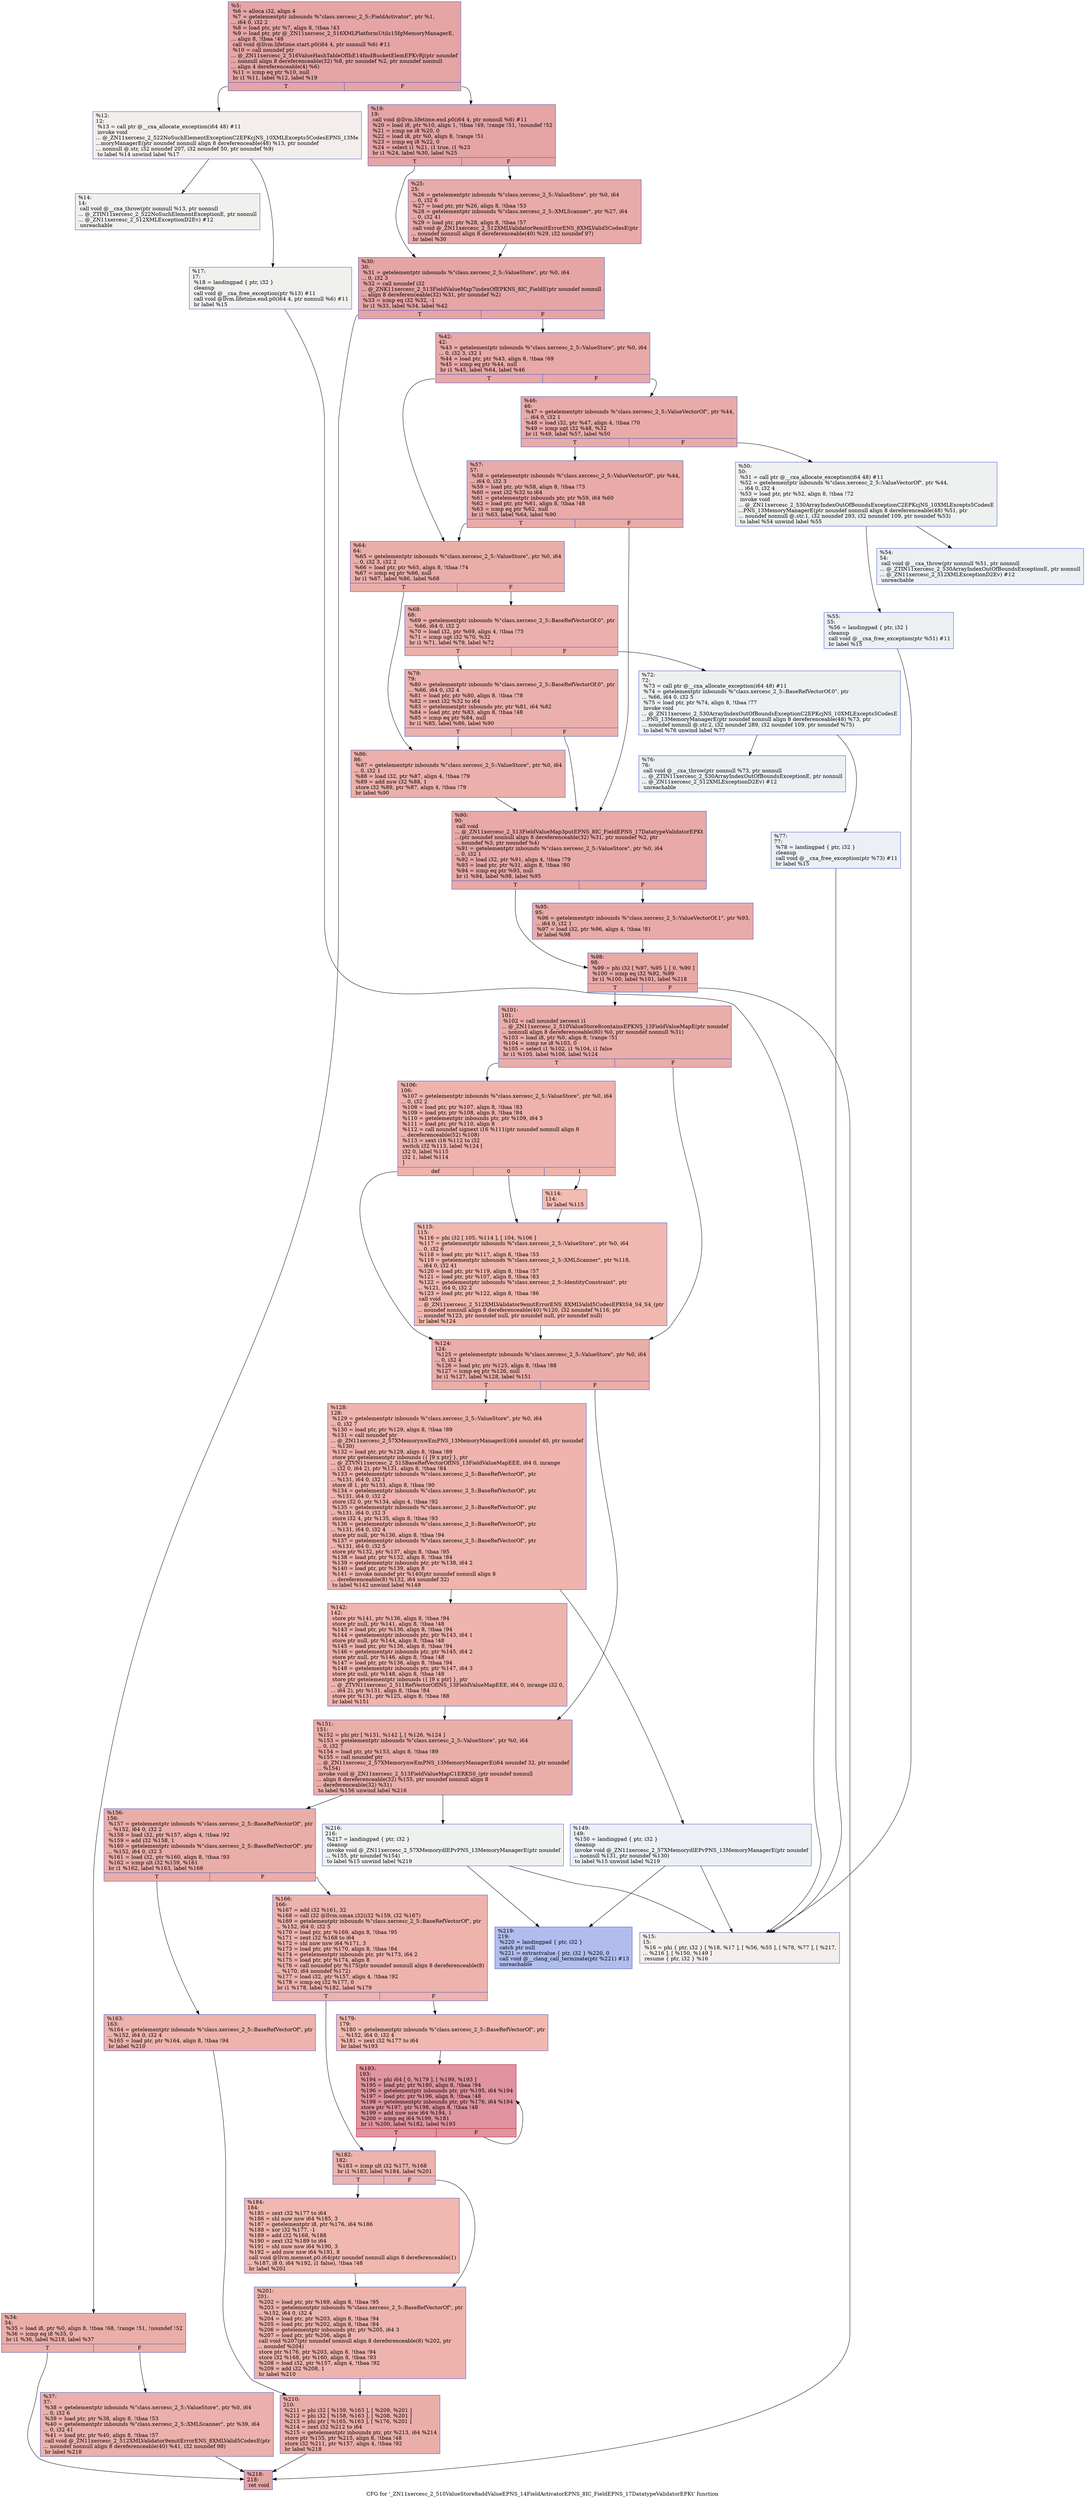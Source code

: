 digraph "CFG for '_ZN11xercesc_2_510ValueStore8addValueEPNS_14FieldActivatorEPNS_8IC_FieldEPNS_17DatatypeValidatorEPKt' function" {
	label="CFG for '_ZN11xercesc_2_510ValueStore8addValueEPNS_14FieldActivatorEPNS_8IC_FieldEPNS_17DatatypeValidatorEPKt' function";

	Node0x560876da6160 [shape=record,color="#3d50c3ff", style=filled, fillcolor="#c5333470",label="{%5:\l  %6 = alloca i32, align 4\l  %7 = getelementptr inbounds %\"class.xercesc_2_5::FieldActivator\", ptr %1,\l... i64 0, i32 2\l  %8 = load ptr, ptr %7, align 8, !tbaa !43\l  %9 = load ptr, ptr @_ZN11xercesc_2_516XMLPlatformUtils15fgMemoryManagerE,\l... align 8, !tbaa !48\l  call void @llvm.lifetime.start.p0(i64 4, ptr nonnull %6) #11\l  %10 = call noundef ptr\l... @_ZN11xercesc_2_516ValueHashTableOfIbE14findBucketElemEPKvRj(ptr noundef\l... nonnull align 8 dereferenceable(32) %8, ptr noundef %2, ptr noundef nonnull\l... align 4 dereferenceable(4) %6)\l  %11 = icmp eq ptr %10, null\l  br i1 %11, label %12, label %19\l|{<s0>T|<s1>F}}"];
	Node0x560876da6160:s0 -> Node0x560876da67b0;
	Node0x560876da6160:s1 -> Node0x560876da6ad0;
	Node0x560876da67b0 [shape=record,color="#3d50c3ff", style=filled, fillcolor="#e3d9d370",label="{%12:\l12:                                               \l  %13 = call ptr @__cxa_allocate_exception(i64 48) #11\l  invoke void\l... @_ZN11xercesc_2_522NoSuchElementExceptionC2EPKcjNS_10XMLExcepts5CodesEPNS_13Me\l...moryManagerE(ptr noundef nonnull align 8 dereferenceable(48) %13, ptr noundef\l... nonnull @.str, i32 noundef 207, i32 noundef 50, ptr noundef %9)\l          to label %14 unwind label %17\l}"];
	Node0x560876da67b0 -> Node0x560876da6f90;
	Node0x560876da67b0 -> Node0x560876da6fe0;
	Node0x560876da6f90 [shape=record,color="#3d50c3ff", style=filled, fillcolor="#dedcdb70",label="{%14:\l14:                                               \l  call void @__cxa_throw(ptr nonnull %13, ptr nonnull\l... @_ZTIN11xercesc_2_522NoSuchElementExceptionE, ptr nonnull\l... @_ZN11xercesc_2_512XMLExceptionD2Ev) #12\l  unreachable\l}"];
	Node0x560876da75d0 [shape=record,color="#3d50c3ff", style=filled, fillcolor="#e5d8d170",label="{%15:\l15:                                               \l  %16 = phi \{ ptr, i32 \} [ %18, %17 ], [ %56, %55 ], [ %78, %77 ], [ %217,\l... %216 ], [ %150, %149 ]\l  resume \{ ptr, i32 \} %16\l}"];
	Node0x560876da6fe0 [shape=record,color="#3d50c3ff", style=filled, fillcolor="#dedcdb70",label="{%17:\l17:                                               \l  %18 = landingpad \{ ptr, i32 \}\l          cleanup\l  call void @__cxa_free_exception(ptr %13) #11\l  call void @llvm.lifetime.end.p0(i64 4, ptr nonnull %6) #11\l  br label %15\l}"];
	Node0x560876da6fe0 -> Node0x560876da75d0;
	Node0x560876da6ad0 [shape=record,color="#3d50c3ff", style=filled, fillcolor="#c5333470",label="{%19:\l19:                                               \l  call void @llvm.lifetime.end.p0(i64 4, ptr nonnull %6) #11\l  %20 = load i8, ptr %10, align 1, !tbaa !49, !range !51, !noundef !52\l  %21 = icmp ne i8 %20, 0\l  %22 = load i8, ptr %0, align 8, !range !51\l  %23 = icmp eq i8 %22, 0\l  %24 = select i1 %21, i1 true, i1 %23\l  br i1 %24, label %30, label %25\l|{<s0>T|<s1>F}}"];
	Node0x560876da6ad0:s0 -> Node0x560876da9050;
	Node0x560876da6ad0:s1 -> Node0x560876da90e0;
	Node0x560876da90e0 [shape=record,color="#3d50c3ff", style=filled, fillcolor="#cc403a70",label="{%25:\l25:                                               \l  %26 = getelementptr inbounds %\"class.xercesc_2_5::ValueStore\", ptr %0, i64\l... 0, i32 6\l  %27 = load ptr, ptr %26, align 8, !tbaa !53\l  %28 = getelementptr inbounds %\"class.xercesc_2_5::XMLScanner\", ptr %27, i64\l... 0, i32 41\l  %29 = load ptr, ptr %28, align 8, !tbaa !57\l  call void @_ZN11xercesc_2_512XMLValidator9emitErrorENS_8XMLValid5CodesE(ptr\l... noundef nonnull align 8 dereferenceable(40) %29, i32 noundef 97)\l  br label %30\l}"];
	Node0x560876da90e0 -> Node0x560876da9050;
	Node0x560876da9050 [shape=record,color="#3d50c3ff", style=filled, fillcolor="#c5333470",label="{%30:\l30:                                               \l  %31 = getelementptr inbounds %\"class.xercesc_2_5::ValueStore\", ptr %0, i64\l... 0, i32 3\l  %32 = call noundef i32\l... @_ZNK11xercesc_2_513FieldValueMap7indexOfEPKNS_8IC_FieldE(ptr noundef nonnull\l... align 8 dereferenceable(32) %31, ptr noundef %2)\l  %33 = icmp eq i32 %32, -1\l  br i1 %33, label %34, label %42\l|{<s0>T|<s1>F}}"];
	Node0x560876da9050:s0 -> Node0x560876da9b90;
	Node0x560876da9050:s1 -> Node0x560876daa490;
	Node0x560876da9b90 [shape=record,color="#3d50c3ff", style=filled, fillcolor="#d0473d70",label="{%34:\l34:                                               \l  %35 = load i8, ptr %0, align 8, !tbaa !68, !range !51, !noundef !52\l  %36 = icmp eq i8 %35, 0\l  br i1 %36, label %218, label %37\l|{<s0>T|<s1>F}}"];
	Node0x560876da9b90:s0 -> Node0x560876daa6d0;
	Node0x560876da9b90:s1 -> Node0x560876daa760;
	Node0x560876daa760 [shape=record,color="#3d50c3ff", style=filled, fillcolor="#d24b4070",label="{%37:\l37:                                               \l  %38 = getelementptr inbounds %\"class.xercesc_2_5::ValueStore\", ptr %0, i64\l... 0, i32 6\l  %39 = load ptr, ptr %38, align 8, !tbaa !53\l  %40 = getelementptr inbounds %\"class.xercesc_2_5::XMLScanner\", ptr %39, i64\l... 0, i32 41\l  %41 = load ptr, ptr %40, align 8, !tbaa !57\l  call void @_ZN11xercesc_2_512XMLValidator9emitErrorENS_8XMLValid5CodesE(ptr\l... noundef nonnull align 8 dereferenceable(40) %41, i32 noundef 98)\l  br label %218\l}"];
	Node0x560876daa760 -> Node0x560876daa6d0;
	Node0x560876daa490 [shape=record,color="#3d50c3ff", style=filled, fillcolor="#ca3b3770",label="{%42:\l42:                                               \l  %43 = getelementptr inbounds %\"class.xercesc_2_5::ValueStore\", ptr %0, i64\l... 0, i32 3, i32 1\l  %44 = load ptr, ptr %43, align 8, !tbaa !69\l  %45 = icmp eq ptr %44, null\l  br i1 %45, label %64, label %46\l|{<s0>T|<s1>F}}"];
	Node0x560876daa490:s0 -> Node0x560876dab110;
	Node0x560876daa490:s1 -> Node0x560876dab510;
	Node0x560876dab510 [shape=record,color="#3d50c3ff", style=filled, fillcolor="#cc403a70",label="{%46:\l46:                                               \l  %47 = getelementptr inbounds %\"class.xercesc_2_5::ValueVectorOf\", ptr %44,\l... i64 0, i32 1\l  %48 = load i32, ptr %47, align 4, !tbaa !70\l  %49 = icmp ugt i32 %48, %32\l  br i1 %49, label %57, label %50\l|{<s0>T|<s1>F}}"];
	Node0x560876dab510:s0 -> Node0x560876dab910;
	Node0x560876dab510:s1 -> Node0x560876dab9a0;
	Node0x560876dab9a0 [shape=record,color="#3d50c3ff", style=filled, fillcolor="#dbdcde70",label="{%50:\l50:                                               \l  %51 = call ptr @__cxa_allocate_exception(i64 48) #11\l  %52 = getelementptr inbounds %\"class.xercesc_2_5::ValueVectorOf\", ptr %44,\l... i64 0, i32 4\l  %53 = load ptr, ptr %52, align 8, !tbaa !72\l  invoke void\l... @_ZN11xercesc_2_530ArrayIndexOutOfBoundsExceptionC2EPKcjNS_10XMLExcepts5CodesE\l...PNS_13MemoryManagerE(ptr noundef nonnull align 8 dereferenceable(48) %51, ptr\l... noundef nonnull @.str.1, i32 noundef 293, i32 noundef 109, ptr noundef %53)\l          to label %54 unwind label %55\l}"];
	Node0x560876dab9a0 -> Node0x560876dabed0;
	Node0x560876dab9a0 -> Node0x560876da7620;
	Node0x560876dabed0 [shape=record,color="#3d50c3ff", style=filled, fillcolor="#d6dce470",label="{%54:\l54:                                               \l  call void @__cxa_throw(ptr nonnull %51, ptr nonnull\l... @_ZTIN11xercesc_2_530ArrayIndexOutOfBoundsExceptionE, ptr nonnull\l... @_ZN11xercesc_2_512XMLExceptionD2Ev) #12\l  unreachable\l}"];
	Node0x560876da7620 [shape=record,color="#3d50c3ff", style=filled, fillcolor="#d6dce470",label="{%55:\l55:                                               \l  %56 = landingpad \{ ptr, i32 \}\l          cleanup\l  call void @__cxa_free_exception(ptr %51) #11\l  br label %15\l}"];
	Node0x560876da7620 -> Node0x560876da75d0;
	Node0x560876dab910 [shape=record,color="#3d50c3ff", style=filled, fillcolor="#cc403a70",label="{%57:\l57:                                               \l  %58 = getelementptr inbounds %\"class.xercesc_2_5::ValueVectorOf\", ptr %44,\l... i64 0, i32 3\l  %59 = load ptr, ptr %58, align 8, !tbaa !73\l  %60 = zext i32 %32 to i64\l  %61 = getelementptr inbounds ptr, ptr %59, i64 %60\l  %62 = load ptr, ptr %61, align 8, !tbaa !48\l  %63 = icmp eq ptr %62, null\l  br i1 %63, label %64, label %90\l|{<s0>T|<s1>F}}"];
	Node0x560876dab910:s0 -> Node0x560876dab110;
	Node0x560876dab910:s1 -> Node0x560876dacff0;
	Node0x560876dab110 [shape=record,color="#3d50c3ff", style=filled, fillcolor="#d0473d70",label="{%64:\l64:                                               \l  %65 = getelementptr inbounds %\"class.xercesc_2_5::ValueStore\", ptr %0, i64\l... 0, i32 3, i32 2\l  %66 = load ptr, ptr %65, align 8, !tbaa !74\l  %67 = icmp eq ptr %66, null\l  br i1 %67, label %86, label %68\l|{<s0>T|<s1>F}}"];
	Node0x560876dab110:s0 -> Node0x560876dad390;
	Node0x560876dab110:s1 -> Node0x560876dad420;
	Node0x560876dad420 [shape=record,color="#3d50c3ff", style=filled, fillcolor="#d24b4070",label="{%68:\l68:                                               \l  %69 = getelementptr inbounds %\"class.xercesc_2_5::BaseRefVectorOf.0\", ptr\l... %66, i64 0, i32 2\l  %70 = load i32, ptr %69, align 4, !tbaa !75\l  %71 = icmp ugt i32 %70, %32\l  br i1 %71, label %79, label %72\l|{<s0>T|<s1>F}}"];
	Node0x560876dad420:s0 -> Node0x560876dad820;
	Node0x560876dad420:s1 -> Node0x560876dad8b0;
	Node0x560876dad8b0 [shape=record,color="#3d50c3ff", style=filled, fillcolor="#d9dce170",label="{%72:\l72:                                               \l  %73 = call ptr @__cxa_allocate_exception(i64 48) #11\l  %74 = getelementptr inbounds %\"class.xercesc_2_5::BaseRefVectorOf.0\", ptr\l... %66, i64 0, i32 5\l  %75 = load ptr, ptr %74, align 8, !tbaa !77\l  invoke void\l... @_ZN11xercesc_2_530ArrayIndexOutOfBoundsExceptionC2EPKcjNS_10XMLExcepts5CodesE\l...PNS_13MemoryManagerE(ptr noundef nonnull align 8 dereferenceable(48) %73, ptr\l... noundef nonnull @.str.2, i32 noundef 289, i32 noundef 109, ptr noundef %75)\l          to label %76 unwind label %77\l}"];
	Node0x560876dad8b0 -> Node0x560876dadda0;
	Node0x560876dad8b0 -> Node0x560876da7720;
	Node0x560876dadda0 [shape=record,color="#3d50c3ff", style=filled, fillcolor="#d4dbe670",label="{%76:\l76:                                               \l  call void @__cxa_throw(ptr nonnull %73, ptr nonnull\l... @_ZTIN11xercesc_2_530ArrayIndexOutOfBoundsExceptionE, ptr nonnull\l... @_ZN11xercesc_2_512XMLExceptionD2Ev) #12\l  unreachable\l}"];
	Node0x560876da7720 [shape=record,color="#3d50c3ff", style=filled, fillcolor="#d4dbe670",label="{%77:\l77:                                               \l  %78 = landingpad \{ ptr, i32 \}\l          cleanup\l  call void @__cxa_free_exception(ptr %73) #11\l  br label %15\l}"];
	Node0x560876da7720 -> Node0x560876da75d0;
	Node0x560876dad820 [shape=record,color="#3d50c3ff", style=filled, fillcolor="#d24b4070",label="{%79:\l79:                                               \l  %80 = getelementptr inbounds %\"class.xercesc_2_5::BaseRefVectorOf.0\", ptr\l... %66, i64 0, i32 4\l  %81 = load ptr, ptr %80, align 8, !tbaa !78\l  %82 = zext i32 %32 to i64\l  %83 = getelementptr inbounds ptr, ptr %81, i64 %82\l  %84 = load ptr, ptr %83, align 8, !tbaa !48\l  %85 = icmp eq ptr %84, null\l  br i1 %85, label %86, label %90\l|{<s0>T|<s1>F}}"];
	Node0x560876dad820:s0 -> Node0x560876dad390;
	Node0x560876dad820:s1 -> Node0x560876dacff0;
	Node0x560876dad390 [shape=record,color="#3d50c3ff", style=filled, fillcolor="#d24b4070",label="{%86:\l86:                                               \l  %87 = getelementptr inbounds %\"class.xercesc_2_5::ValueStore\", ptr %0, i64\l... 0, i32 1\l  %88 = load i32, ptr %87, align 4, !tbaa !79\l  %89 = add nsw i32 %88, 1\l  store i32 %89, ptr %87, align 4, !tbaa !79\l  br label %90\l}"];
	Node0x560876dad390 -> Node0x560876dacff0;
	Node0x560876dacff0 [shape=record,color="#3d50c3ff", style=filled, fillcolor="#ca3b3770",label="{%90:\l90:                                               \l  call void\l... @_ZN11xercesc_2_513FieldValueMap3putEPNS_8IC_FieldEPNS_17DatatypeValidatorEPKt\l...(ptr noundef nonnull align 8 dereferenceable(32) %31, ptr noundef %2, ptr\l... noundef %3, ptr noundef %4)\l  %91 = getelementptr inbounds %\"class.xercesc_2_5::ValueStore\", ptr %0, i64\l... 0, i32 1\l  %92 = load i32, ptr %91, align 4, !tbaa !79\l  %93 = load ptr, ptr %31, align 8, !tbaa !80\l  %94 = icmp eq ptr %93, null\l  br i1 %94, label %98, label %95\l|{<s0>T|<s1>F}}"];
	Node0x560876dacff0:s0 -> Node0x560876daf670;
	Node0x560876dacff0:s1 -> Node0x560876daf6c0;
	Node0x560876daf6c0 [shape=record,color="#3d50c3ff", style=filled, fillcolor="#cc403a70",label="{%95:\l95:                                               \l  %96 = getelementptr inbounds %\"class.xercesc_2_5::ValueVectorOf.1\", ptr %93,\l... i64 0, i32 1\l  %97 = load i32, ptr %96, align 4, !tbaa !81\l  br label %98\l}"];
	Node0x560876daf6c0 -> Node0x560876daf670;
	Node0x560876daf670 [shape=record,color="#3d50c3ff", style=filled, fillcolor="#ca3b3770",label="{%98:\l98:                                               \l  %99 = phi i32 [ %97, %95 ], [ 0, %90 ]\l  %100 = icmp eq i32 %92, %99\l  br i1 %100, label %101, label %218\l|{<s0>T|<s1>F}}"];
	Node0x560876daf670:s0 -> Node0x560876dafb80;
	Node0x560876daf670:s1 -> Node0x560876daa6d0;
	Node0x560876dafb80 [shape=record,color="#3d50c3ff", style=filled, fillcolor="#d0473d70",label="{%101:\l101:                                              \l  %102 = call noundef zeroext i1\l... @_ZN11xercesc_2_510ValueStore8containsEPKNS_13FieldValueMapE(ptr noundef\l... nonnull align 8 dereferenceable(80) %0, ptr noundef nonnull %31)\l  %103 = load i8, ptr %0, align 8, !range !51\l  %104 = icmp ne i8 %103, 0\l  %105 = select i1 %102, i1 %104, i1 false\l  br i1 %105, label %106, label %124\l|{<s0>T|<s1>F}}"];
	Node0x560876dafb80:s0 -> Node0x560876dafc80;
	Node0x560876dafb80:s1 -> Node0x560876db0110;
	Node0x560876dafc80 [shape=record,color="#3d50c3ff", style=filled, fillcolor="#d6524470",label="{%106:\l106:                                              \l  %107 = getelementptr inbounds %\"class.xercesc_2_5::ValueStore\", ptr %0, i64\l... 0, i32 2\l  %108 = load ptr, ptr %107, align 8, !tbaa !83\l  %109 = load ptr, ptr %108, align 8, !tbaa !84\l  %110 = getelementptr inbounds ptr, ptr %109, i64 5\l  %111 = load ptr, ptr %110, align 8\l  %112 = call noundef signext i16 %111(ptr noundef nonnull align 8\l... dereferenceable(52) %108)\l  %113 = sext i16 %112 to i32\l  switch i32 %113, label %124 [\l    i32 0, label %115\l    i32 1, label %114\l  ]\l|{<s0>def|<s1>0|<s2>1}}"];
	Node0x560876dafc80:s0 -> Node0x560876db0110;
	Node0x560876dafc80:s1 -> Node0x560876db1330;
	Node0x560876dafc80:s2 -> Node0x560876db1380;
	Node0x560876db1380 [shape=record,color="#3d50c3ff", style=filled, fillcolor="#e1675170",label="{%114:\l114:                                              \l  br label %115\l}"];
	Node0x560876db1380 -> Node0x560876db1330;
	Node0x560876db1330 [shape=record,color="#3d50c3ff", style=filled, fillcolor="#dc5d4a70",label="{%115:\l115:                                              \l  %116 = phi i32 [ 105, %114 ], [ 104, %106 ]\l  %117 = getelementptr inbounds %\"class.xercesc_2_5::ValueStore\", ptr %0, i64\l... 0, i32 6\l  %118 = load ptr, ptr %117, align 8, !tbaa !53\l  %119 = getelementptr inbounds %\"class.xercesc_2_5::XMLScanner\", ptr %118,\l... i64 0, i32 41\l  %120 = load ptr, ptr %119, align 8, !tbaa !57\l  %121 = load ptr, ptr %107, align 8, !tbaa !83\l  %122 = getelementptr inbounds %\"class.xercesc_2_5::IdentityConstraint\", ptr\l... %121, i64 0, i32 2\l  %123 = load ptr, ptr %122, align 8, !tbaa !86\l  call void\l... @_ZN11xercesc_2_512XMLValidator9emitErrorENS_8XMLValid5CodesEPKtS4_S4_S4_(ptr\l... noundef nonnull align 8 dereferenceable(40) %120, i32 noundef %116, ptr\l... noundef %123, ptr noundef null, ptr noundef null, ptr noundef null)\l  br label %124\l}"];
	Node0x560876db1330 -> Node0x560876db0110;
	Node0x560876db0110 [shape=record,color="#3d50c3ff", style=filled, fillcolor="#d0473d70",label="{%124:\l124:                                              \l  %125 = getelementptr inbounds %\"class.xercesc_2_5::ValueStore\", ptr %0, i64\l... 0, i32 4\l  %126 = load ptr, ptr %125, align 8, !tbaa !88\l  %127 = icmp eq ptr %126, null\l  br i1 %127, label %128, label %151\l|{<s0>T|<s1>F}}"];
	Node0x560876db0110:s0 -> Node0x560876d90da0;
	Node0x560876db0110:s1 -> Node0x560876d90df0;
	Node0x560876d90da0 [shape=record,color="#3d50c3ff", style=filled, fillcolor="#d8564670",label="{%128:\l128:                                              \l  %129 = getelementptr inbounds %\"class.xercesc_2_5::ValueStore\", ptr %0, i64\l... 0, i32 7\l  %130 = load ptr, ptr %129, align 8, !tbaa !89\l  %131 = call noundef ptr\l... @_ZN11xercesc_2_57XMemorynwEmPNS_13MemoryManagerE(i64 noundef 40, ptr noundef\l... %130)\l  %132 = load ptr, ptr %129, align 8, !tbaa !89\l  store ptr getelementptr inbounds (\{ [9 x ptr] \}, ptr\l... @_ZTVN11xercesc_2_515BaseRefVectorOfINS_13FieldValueMapEEE, i64 0, inrange\l... i32 0, i64 2), ptr %131, align 8, !tbaa !84\l  %133 = getelementptr inbounds %\"class.xercesc_2_5::BaseRefVectorOf\", ptr\l... %131, i64 0, i32 1\l  store i8 1, ptr %133, align 8, !tbaa !90\l  %134 = getelementptr inbounds %\"class.xercesc_2_5::BaseRefVectorOf\", ptr\l... %131, i64 0, i32 2\l  store i32 0, ptr %134, align 4, !tbaa !92\l  %135 = getelementptr inbounds %\"class.xercesc_2_5::BaseRefVectorOf\", ptr\l... %131, i64 0, i32 3\l  store i32 4, ptr %135, align 8, !tbaa !93\l  %136 = getelementptr inbounds %\"class.xercesc_2_5::BaseRefVectorOf\", ptr\l... %131, i64 0, i32 4\l  store ptr null, ptr %136, align 8, !tbaa !94\l  %137 = getelementptr inbounds %\"class.xercesc_2_5::BaseRefVectorOf\", ptr\l... %131, i64 0, i32 5\l  store ptr %132, ptr %137, align 8, !tbaa !95\l  %138 = load ptr, ptr %132, align 8, !tbaa !84\l  %139 = getelementptr inbounds ptr, ptr %138, i64 2\l  %140 = load ptr, ptr %139, align 8\l  %141 = invoke noundef ptr %140(ptr noundef nonnull align 8\l... dereferenceable(8) %132, i64 noundef 32)\l          to label %142 unwind label %149\l}"];
	Node0x560876d90da0 -> Node0x560876db4400;
	Node0x560876d90da0 -> Node0x560876da7920;
	Node0x560876db4400 [shape=record,color="#3d50c3ff", style=filled, fillcolor="#d8564670",label="{%142:\l142:                                              \l  store ptr %141, ptr %136, align 8, !tbaa !94\l  store ptr null, ptr %141, align 8, !tbaa !48\l  %143 = load ptr, ptr %136, align 8, !tbaa !94\l  %144 = getelementptr inbounds ptr, ptr %143, i64 1\l  store ptr null, ptr %144, align 8, !tbaa !48\l  %145 = load ptr, ptr %136, align 8, !tbaa !94\l  %146 = getelementptr inbounds ptr, ptr %145, i64 2\l  store ptr null, ptr %146, align 8, !tbaa !48\l  %147 = load ptr, ptr %136, align 8, !tbaa !94\l  %148 = getelementptr inbounds ptr, ptr %147, i64 3\l  store ptr null, ptr %148, align 8, !tbaa !48\l  store ptr getelementptr inbounds (\{ [9 x ptr] \}, ptr\l... @_ZTVN11xercesc_2_511RefVectorOfINS_13FieldValueMapEEE, i64 0, inrange i32 0,\l... i64 2), ptr %131, align 8, !tbaa !84\l  store ptr %131, ptr %125, align 8, !tbaa !88\l  br label %151\l}"];
	Node0x560876db4400 -> Node0x560876d90df0;
	Node0x560876da7920 [shape=record,color="#3d50c3ff", style=filled, fillcolor="#d4dbe670",label="{%149:\l149:                                              \l  %150 = landingpad \{ ptr, i32 \}\l          cleanup\l  invoke void @_ZN11xercesc_2_57XMemorydlEPvPNS_13MemoryManagerE(ptr noundef\l... nonnull %131, ptr noundef %130)\l          to label %15 unwind label %219\l}"];
	Node0x560876da7920 -> Node0x560876da75d0;
	Node0x560876da7920 -> Node0x560876db6500;
	Node0x560876d90df0 [shape=record,color="#3d50c3ff", style=filled, fillcolor="#d0473d70",label="{%151:\l151:                                              \l  %152 = phi ptr [ %131, %142 ], [ %126, %124 ]\l  %153 = getelementptr inbounds %\"class.xercesc_2_5::ValueStore\", ptr %0, i64\l... 0, i32 7\l  %154 = load ptr, ptr %153, align 8, !tbaa !89\l  %155 = call noundef ptr\l... @_ZN11xercesc_2_57XMemorynwEmPNS_13MemoryManagerE(i64 noundef 32, ptr noundef\l... %154)\l  invoke void @_ZN11xercesc_2_513FieldValueMapC1ERKS0_(ptr noundef nonnull\l... align 8 dereferenceable(32) %155, ptr noundef nonnull align 8\l... dereferenceable(32) %31)\l          to label %156 unwind label %216\l}"];
	Node0x560876d90df0 -> Node0x560876db6a90;
	Node0x560876d90df0 -> Node0x560876da7820;
	Node0x560876db6a90 [shape=record,color="#3d50c3ff", style=filled, fillcolor="#d0473d70",label="{%156:\l156:                                              \l  %157 = getelementptr inbounds %\"class.xercesc_2_5::BaseRefVectorOf\", ptr\l... %152, i64 0, i32 2\l  %158 = load i32, ptr %157, align 4, !tbaa !92\l  %159 = add i32 %158, 1\l  %160 = getelementptr inbounds %\"class.xercesc_2_5::BaseRefVectorOf\", ptr\l... %152, i64 0, i32 3\l  %161 = load i32, ptr %160, align 8, !tbaa !93\l  %162 = icmp ult i32 %159, %161\l  br i1 %162, label %163, label %166\l|{<s0>T|<s1>F}}"];
	Node0x560876db6a90:s0 -> Node0x560876db7cb0;
	Node0x560876db6a90:s1 -> Node0x560876db7d00;
	Node0x560876db7cb0 [shape=record,color="#3d50c3ff", style=filled, fillcolor="#d6524470",label="{%163:\l163:                                              \l  %164 = getelementptr inbounds %\"class.xercesc_2_5::BaseRefVectorOf\", ptr\l... %152, i64 0, i32 4\l  %165 = load ptr, ptr %164, align 8, !tbaa !94\l  br label %210\l}"];
	Node0x560876db7cb0 -> Node0x560876db7f30;
	Node0x560876db7d00 [shape=record,color="#3d50c3ff", style=filled, fillcolor="#d6524470",label="{%166:\l166:                                              \l  %167 = add i32 %161, 32\l  %168 = call i32 @llvm.umax.i32(i32 %159, i32 %167)\l  %169 = getelementptr inbounds %\"class.xercesc_2_5::BaseRefVectorOf\", ptr\l... %152, i64 0, i32 5\l  %170 = load ptr, ptr %169, align 8, !tbaa !95\l  %171 = zext i32 %168 to i64\l  %172 = shl nuw nsw i64 %171, 3\l  %173 = load ptr, ptr %170, align 8, !tbaa !84\l  %174 = getelementptr inbounds ptr, ptr %173, i64 2\l  %175 = load ptr, ptr %174, align 8\l  %176 = call noundef ptr %175(ptr noundef nonnull align 8 dereferenceable(8)\l... %170, i64 noundef %172)\l  %177 = load i32, ptr %157, align 4, !tbaa !92\l  %178 = icmp eq i32 %177, 0\l  br i1 %178, label %182, label %179\l|{<s0>T|<s1>F}}"];
	Node0x560876db7d00:s0 -> Node0x560876db8e40;
	Node0x560876db7d00:s1 -> Node0x560876db8e90;
	Node0x560876db8e90 [shape=record,color="#3d50c3ff", style=filled, fillcolor="#dc5d4a70",label="{%179:\l179:                                              \l  %180 = getelementptr inbounds %\"class.xercesc_2_5::BaseRefVectorOf\", ptr\l... %152, i64 0, i32 4\l  %181 = zext i32 %177 to i64\l  br label %193\l}"];
	Node0x560876db8e90 -> Node0x560876db90c0;
	Node0x560876db8e40 [shape=record,color="#3d50c3ff", style=filled, fillcolor="#d6524470",label="{%182:\l182:                                              \l  %183 = icmp ult i32 %177, %168\l  br i1 %183, label %184, label %201\l|{<s0>T|<s1>F}}"];
	Node0x560876db8e40:s0 -> Node0x560876db9210;
	Node0x560876db8e40:s1 -> Node0x560876db9260;
	Node0x560876db9210 [shape=record,color="#3d50c3ff", style=filled, fillcolor="#dc5d4a70",label="{%184:\l184:                                              \l  %185 = zext i32 %177 to i64\l  %186 = shl nuw nsw i64 %185, 3\l  %187 = getelementptr i8, ptr %176, i64 %186\l  %188 = xor i32 %177, -1\l  %189 = add i32 %168, %188\l  %190 = zext i32 %189 to i64\l  %191 = shl nuw nsw i64 %190, 3\l  %192 = add nuw nsw i64 %191, 8\l  call void @llvm.memset.p0.i64(ptr noundef nonnull align 8 dereferenceable(1)\l... %187, i8 0, i64 %192, i1 false), !tbaa !48\l  br label %201\l}"];
	Node0x560876db9210 -> Node0x560876db9260;
	Node0x560876db90c0 [shape=record,color="#b70d28ff", style=filled, fillcolor="#b70d2870",label="{%193:\l193:                                              \l  %194 = phi i64 [ 0, %179 ], [ %199, %193 ]\l  %195 = load ptr, ptr %180, align 8, !tbaa !94\l  %196 = getelementptr inbounds ptr, ptr %195, i64 %194\l  %197 = load ptr, ptr %196, align 8, !tbaa !48\l  %198 = getelementptr inbounds ptr, ptr %176, i64 %194\l  store ptr %197, ptr %198, align 8, !tbaa !48\l  %199 = add nuw nsw i64 %194, 1\l  %200 = icmp eq i64 %199, %181\l  br i1 %200, label %182, label %193\l|{<s0>T|<s1>F}}"];
	Node0x560876db90c0:s0 -> Node0x560876db8e40;
	Node0x560876db90c0:s1 -> Node0x560876db90c0;
	Node0x560876db9260 [shape=record,color="#3d50c3ff", style=filled, fillcolor="#d6524470",label="{%201:\l201:                                              \l  %202 = load ptr, ptr %169, align 8, !tbaa !95\l  %203 = getelementptr inbounds %\"class.xercesc_2_5::BaseRefVectorOf\", ptr\l... %152, i64 0, i32 4\l  %204 = load ptr, ptr %203, align 8, !tbaa !94\l  %205 = load ptr, ptr %202, align 8, !tbaa !84\l  %206 = getelementptr inbounds ptr, ptr %205, i64 3\l  %207 = load ptr, ptr %206, align 8\l  call void %207(ptr noundef nonnull align 8 dereferenceable(8) %202, ptr\l... noundef %204)\l  store ptr %176, ptr %203, align 8, !tbaa !94\l  store i32 %168, ptr %160, align 8, !tbaa !93\l  %208 = load i32, ptr %157, align 4, !tbaa !92\l  %209 = add i32 %208, 1\l  br label %210\l}"];
	Node0x560876db9260 -> Node0x560876db7f30;
	Node0x560876db7f30 [shape=record,color="#3d50c3ff", style=filled, fillcolor="#d0473d70",label="{%210:\l210:                                              \l  %211 = phi i32 [ %159, %163 ], [ %209, %201 ]\l  %212 = phi i32 [ %158, %163 ], [ %208, %201 ]\l  %213 = phi ptr [ %165, %163 ], [ %176, %201 ]\l  %214 = zext i32 %212 to i64\l  %215 = getelementptr inbounds ptr, ptr %213, i64 %214\l  store ptr %155, ptr %215, align 8, !tbaa !48\l  store i32 %211, ptr %157, align 4, !tbaa !92\l  br label %218\l}"];
	Node0x560876db7f30 -> Node0x560876daa6d0;
	Node0x560876da7820 [shape=record,color="#3d50c3ff", style=filled, fillcolor="#dbdcde70",label="{%216:\l216:                                              \l  %217 = landingpad \{ ptr, i32 \}\l          cleanup\l  invoke void @_ZN11xercesc_2_57XMemorydlEPvPNS_13MemoryManagerE(ptr noundef\l... %155, ptr noundef %154)\l          to label %15 unwind label %219\l}"];
	Node0x560876da7820 -> Node0x560876da75d0;
	Node0x560876da7820 -> Node0x560876db6500;
	Node0x560876daa6d0 [shape=record,color="#3d50c3ff", style=filled, fillcolor="#c5333470",label="{%218:\l218:                                              \l  ret void\l}"];
	Node0x560876db6500 [shape=record,color="#3d50c3ff", style=filled, fillcolor="#4f69d970",label="{%219:\l219:                                              \l  %220 = landingpad \{ ptr, i32 \}\l          catch ptr null\l  %221 = extractvalue \{ ptr, i32 \} %220, 0\l  call void @__clang_call_terminate(ptr %221) #13\l  unreachable\l}"];
}
